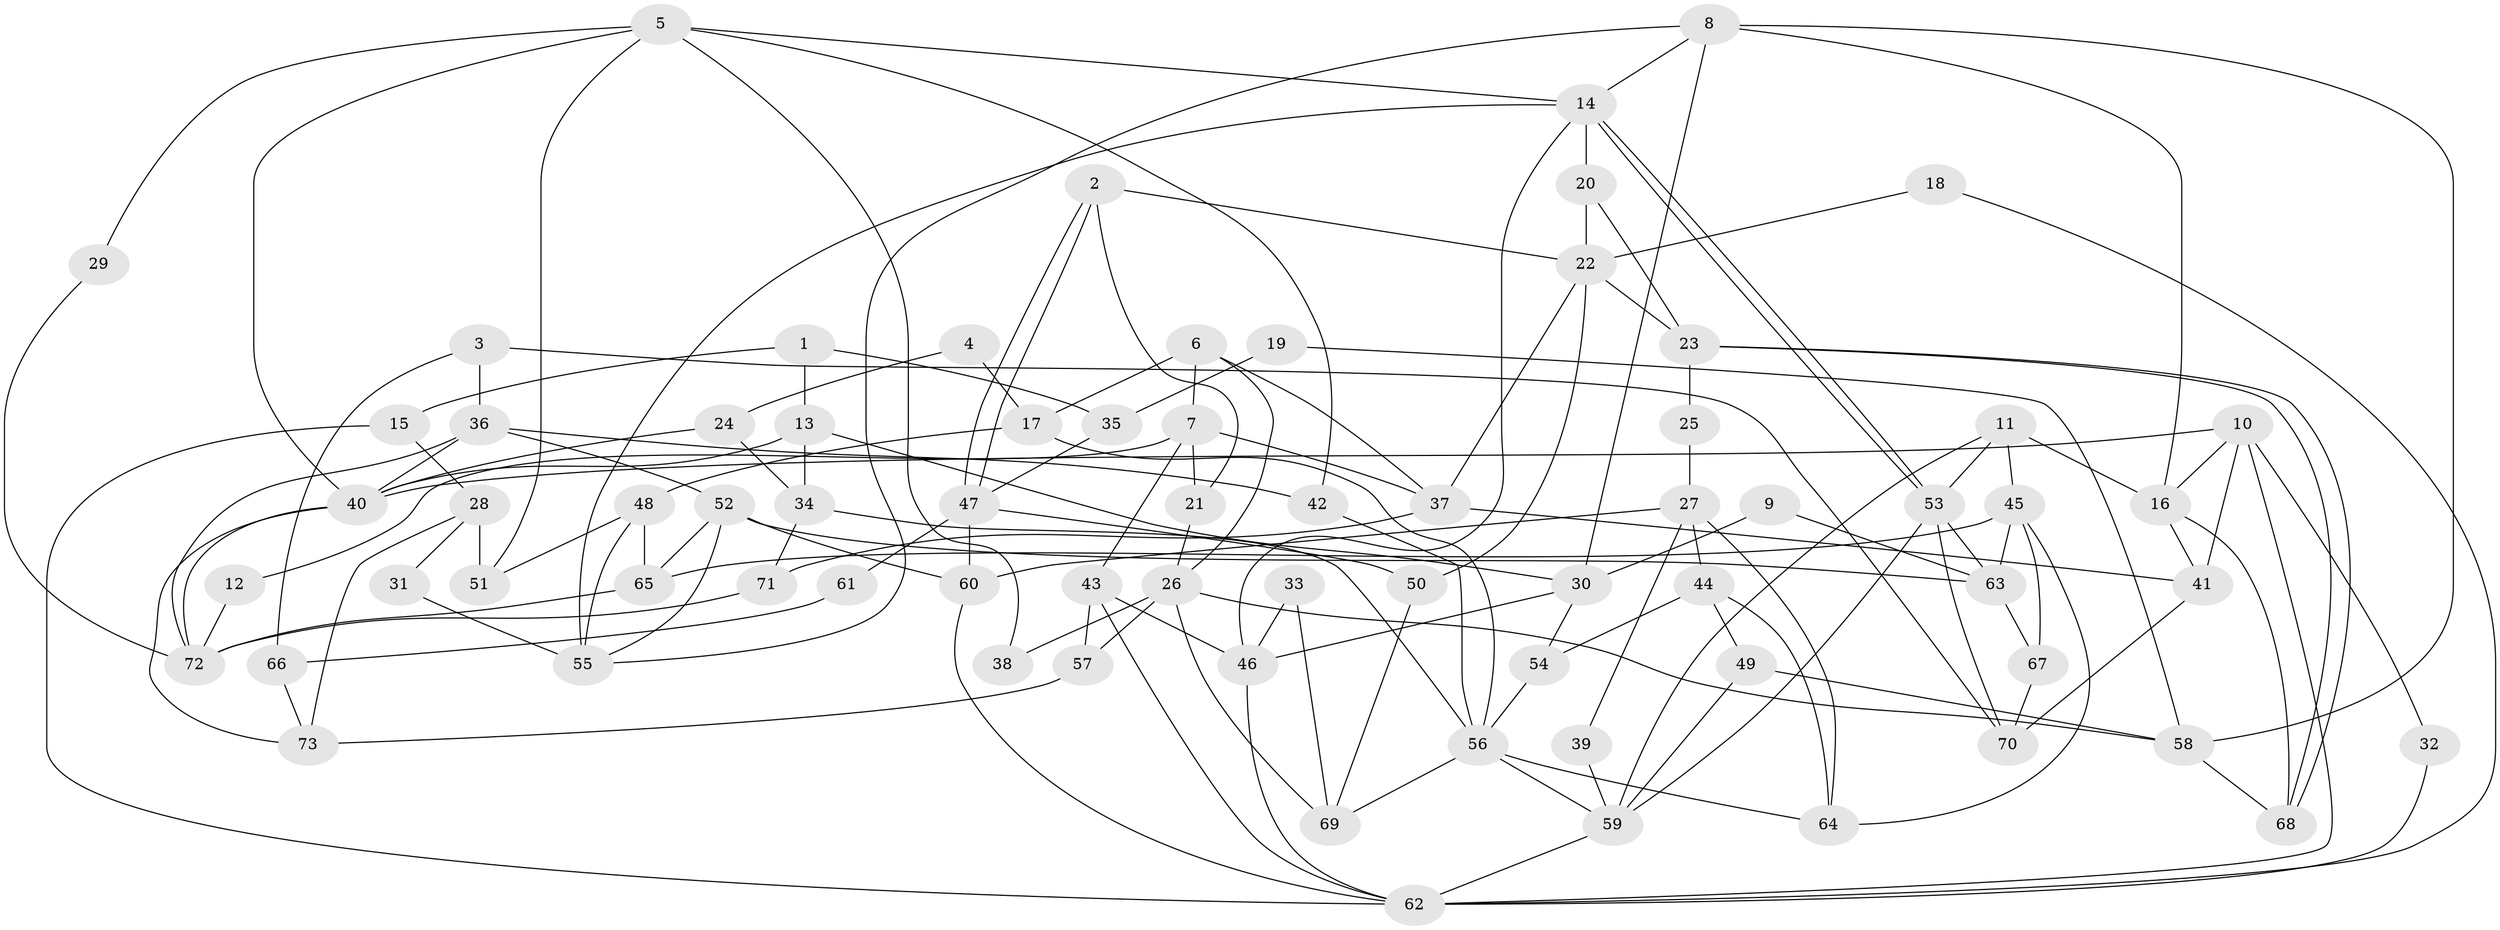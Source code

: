// Generated by graph-tools (version 1.1) at 2025/02/03/09/25 03:02:12]
// undirected, 73 vertices, 146 edges
graph export_dot {
graph [start="1"]
  node [color=gray90,style=filled];
  1;
  2;
  3;
  4;
  5;
  6;
  7;
  8;
  9;
  10;
  11;
  12;
  13;
  14;
  15;
  16;
  17;
  18;
  19;
  20;
  21;
  22;
  23;
  24;
  25;
  26;
  27;
  28;
  29;
  30;
  31;
  32;
  33;
  34;
  35;
  36;
  37;
  38;
  39;
  40;
  41;
  42;
  43;
  44;
  45;
  46;
  47;
  48;
  49;
  50;
  51;
  52;
  53;
  54;
  55;
  56;
  57;
  58;
  59;
  60;
  61;
  62;
  63;
  64;
  65;
  66;
  67;
  68;
  69;
  70;
  71;
  72;
  73;
  1 -- 13;
  1 -- 15;
  1 -- 35;
  2 -- 22;
  2 -- 47;
  2 -- 47;
  2 -- 21;
  3 -- 70;
  3 -- 36;
  3 -- 66;
  4 -- 24;
  4 -- 17;
  5 -- 42;
  5 -- 14;
  5 -- 29;
  5 -- 38;
  5 -- 40;
  5 -- 51;
  6 -- 26;
  6 -- 7;
  6 -- 17;
  6 -- 37;
  7 -- 43;
  7 -- 37;
  7 -- 12;
  7 -- 21;
  8 -- 55;
  8 -- 16;
  8 -- 14;
  8 -- 30;
  8 -- 58;
  9 -- 30;
  9 -- 63;
  10 -- 62;
  10 -- 40;
  10 -- 16;
  10 -- 32;
  10 -- 41;
  11 -- 53;
  11 -- 45;
  11 -- 16;
  11 -- 59;
  12 -- 72;
  13 -- 40;
  13 -- 30;
  13 -- 34;
  14 -- 53;
  14 -- 53;
  14 -- 20;
  14 -- 46;
  14 -- 55;
  15 -- 62;
  15 -- 28;
  16 -- 41;
  16 -- 68;
  17 -- 56;
  17 -- 48;
  18 -- 62;
  18 -- 22;
  19 -- 58;
  19 -- 35;
  20 -- 23;
  20 -- 22;
  21 -- 26;
  22 -- 37;
  22 -- 23;
  22 -- 50;
  23 -- 68;
  23 -- 68;
  23 -- 25;
  24 -- 40;
  24 -- 34;
  25 -- 27;
  26 -- 58;
  26 -- 38;
  26 -- 57;
  26 -- 69;
  27 -- 60;
  27 -- 64;
  27 -- 39;
  27 -- 44;
  28 -- 51;
  28 -- 73;
  28 -- 31;
  29 -- 72;
  30 -- 54;
  30 -- 46;
  31 -- 55;
  32 -- 62;
  33 -- 46;
  33 -- 69;
  34 -- 56;
  34 -- 71;
  35 -- 47;
  36 -- 52;
  36 -- 72;
  36 -- 40;
  36 -- 42;
  37 -- 41;
  37 -- 71;
  39 -- 59;
  40 -- 72;
  40 -- 73;
  41 -- 70;
  42 -- 56;
  43 -- 62;
  43 -- 46;
  43 -- 57;
  44 -- 49;
  44 -- 54;
  44 -- 64;
  45 -- 67;
  45 -- 65;
  45 -- 63;
  45 -- 64;
  46 -- 62;
  47 -- 50;
  47 -- 60;
  47 -- 61;
  48 -- 65;
  48 -- 51;
  48 -- 55;
  49 -- 58;
  49 -- 59;
  50 -- 69;
  52 -- 63;
  52 -- 55;
  52 -- 60;
  52 -- 65;
  53 -- 59;
  53 -- 63;
  53 -- 70;
  54 -- 56;
  56 -- 59;
  56 -- 64;
  56 -- 69;
  57 -- 73;
  58 -- 68;
  59 -- 62;
  60 -- 62;
  61 -- 66;
  63 -- 67;
  65 -- 72;
  66 -- 73;
  67 -- 70;
  71 -- 72;
}
